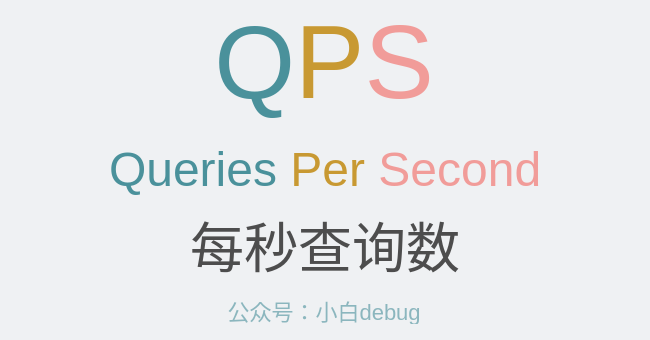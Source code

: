 <mxfile version="22.1.18" type="github">
  <diagram id="jk84KoCiqGRbvonOO5nR" name="Page-1">
    <mxGraphModel dx="653" dy="381" grid="0" gridSize="10" guides="1" tooltips="1" connect="1" arrows="1" fold="1" page="1" pageScale="1" pageWidth="500" pageHeight="190" background="#EFF1F3" math="0" shadow="0">
      <root>
        <mxCell id="0" />
        <mxCell id="1" parent="0" />
        <mxCell id="XSbDL2rr6Gyu1OlXZJMn-2" value="&lt;font style=&quot;font-size: 52px;&quot;&gt;&lt;font style=&quot;font-size: 52px;&quot; color=&quot;#4a919b&quot;&gt;Q&lt;/font&gt;&lt;font style=&quot;font-size: 52px;&quot; color=&quot;#c89932&quot;&gt;P&lt;/font&gt;&lt;font style=&quot;font-size: 52px;&quot; color=&quot;#f19c99&quot;&gt;S&lt;/font&gt;&lt;/font&gt;" style="text;html=1;strokeColor=none;fillColor=none;align=center;verticalAlign=middle;whiteSpace=wrap;rounded=0;" parent="1" vertex="1">
          <mxGeometry x="88" y="20" width="324" height="50" as="geometry" />
        </mxCell>
        <mxCell id="XSbDL2rr6Gyu1OlXZJMn-3" value="&lt;font style=&quot;background-color: rgb(239, 241, 243); font-size: 24px;&quot;&gt;&lt;font style=&quot;font-size: 24px;&quot; color=&quot;#4a919b&quot;&gt;Queries&amp;nbsp;&lt;/font&gt;&lt;span style=&quot;color: rgb(200, 153, 50);&quot;&gt;Per&amp;nbsp;&lt;/span&gt;&lt;font color=&quot;#f19c99&quot; style=&quot;font-size: 24px;&quot;&gt;Second&lt;/font&gt;&lt;/font&gt;" style="text;html=1;strokeColor=none;fillColor=none;align=center;verticalAlign=middle;whiteSpace=wrap;rounded=0;" parent="1" vertex="1">
          <mxGeometry x="120.5" y="87" width="259" height="24" as="geometry" />
        </mxCell>
        <mxCell id="cjVENmCrDsrbWY_3om6L-1" value="&lt;font&gt;&lt;font color=&quot;#4d4d4d&quot; style=&quot;font-size: 27px;&quot;&gt;每秒查询数&lt;/font&gt;&lt;br&gt;&lt;/font&gt;" style="text;html=1;strokeColor=none;fillColor=none;align=center;verticalAlign=middle;whiteSpace=wrap;rounded=0;" parent="1" vertex="1">
          <mxGeometry x="150.63" y="129" width="198.75" height="20" as="geometry" />
        </mxCell>
        <mxCell id="fHy6eYryyDL-RtLBSJ3Z-1" value="&lt;font color=&quot;#4a909b&quot; style=&quot;font-size: 11px;&quot;&gt;公众号：小白debug&lt;/font&gt;" style="text;html=1;strokeColor=none;fillColor=none;align=center;verticalAlign=middle;whiteSpace=wrap;rounded=0;fontSize=16;textOpacity=60;" vertex="1" parent="1">
          <mxGeometry x="187.01" y="153" width="126" height="30" as="geometry" />
        </mxCell>
      </root>
    </mxGraphModel>
  </diagram>
</mxfile>
